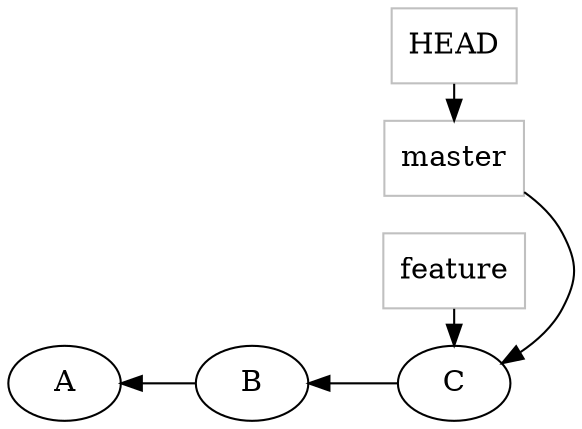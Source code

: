 digraph repo {
	rankdir="RL";
	C -> B;
	B -> A;
	node [rank=3,shape=box, color=grey] master;
	node [rank=3,shape=box, color=grey] feature;
	master -> C;
	HEAD -> master;
	feature -> C;
	{ rank = same; feature; C; master; HEAD;}
}
